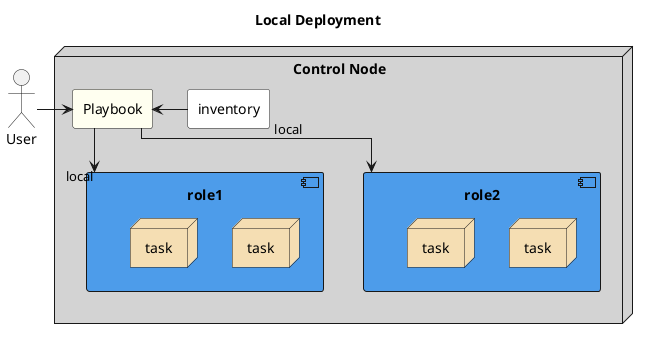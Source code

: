 @startuml deployment-type-local

Title: Local Deployment

skinparam componentStyle uml2
skinparam linetype ortho

actor User

node "Control Node" as "control" #LightGrey {
    rectangle "Playbook" as playbook #Ivory

    rectangle "inventory" #White

    component role1 #4d9cea {
        node "task" as host1role1task1 #Wheat
        node "task" as host1role1task2 #Wheat
    }

    component role2 #4d9cea {
        node "task" as host2role2task1 #Wheat
        node "task" as host2role2task2 #Wheat
    }
}

User -> playbook
playbook <- inventory
playbook -down-> role1 : local
playbook -down-> role2 : local


@enduml
